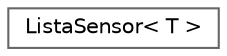 digraph "Gráfico de jerarquía de clases"
{
 // INTERACTIVE_SVG=YES
 // LATEX_PDF_SIZE
  bgcolor="transparent";
  edge [fontname=Helvetica,fontsize=10,labelfontname=Helvetica,labelfontsize=10];
  node [fontname=Helvetica,fontsize=10,shape=box,height=0.2,width=0.4];
  rankdir="LR";
  Node0 [id="Node000000",label="ListaSensor\< T \>",height=0.2,width=0.4,color="grey40", fillcolor="white", style="filled",URL="$classListaSensor.html",tooltip="Lista enlazada genérica con gestión manual de memoria."];
}
